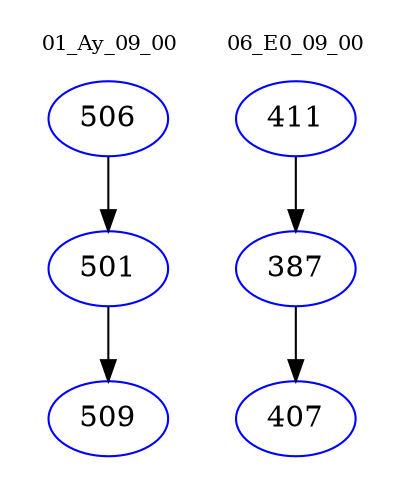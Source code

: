 digraph{
subgraph cluster_0 {
color = white
label = "01_Ay_09_00";
fontsize=10;
T0_506 [label="506", color="blue"]
T0_506 -> T0_501 [color="black"]
T0_501 [label="501", color="blue"]
T0_501 -> T0_509 [color="black"]
T0_509 [label="509", color="blue"]
}
subgraph cluster_1 {
color = white
label = "06_E0_09_00";
fontsize=10;
T1_411 [label="411", color="blue"]
T1_411 -> T1_387 [color="black"]
T1_387 [label="387", color="blue"]
T1_387 -> T1_407 [color="black"]
T1_407 [label="407", color="blue"]
}
}
